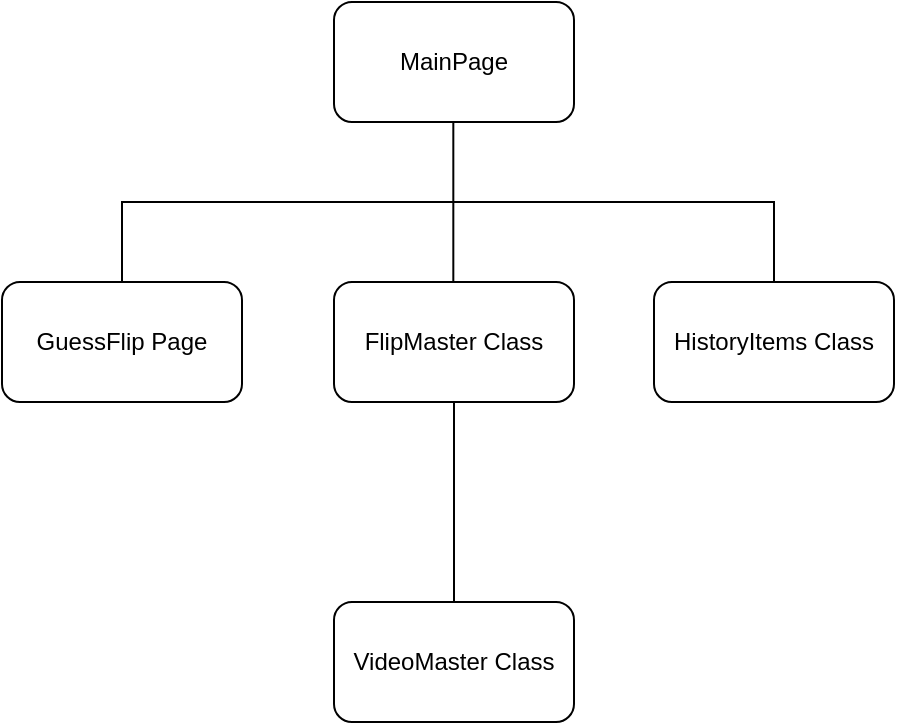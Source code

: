 <mxfile version="22.1.2" type="device">
  <diagram name="Strona-1" id="g9xronBT2tVN3KMI0B8t">
    <mxGraphModel dx="1098" dy="820" grid="1" gridSize="10" guides="1" tooltips="1" connect="1" arrows="1" fold="1" page="1" pageScale="1" pageWidth="827" pageHeight="1169" math="0" shadow="0">
      <root>
        <mxCell id="0" />
        <mxCell id="1" parent="0" />
        <mxCell id="66yH1GJSVNN7pb-lW7Zp-1" value="MainPage" style="rounded=1;whiteSpace=wrap;html=1;" vertex="1" parent="1">
          <mxGeometry x="357" y="100" width="120" height="60" as="geometry" />
        </mxCell>
        <mxCell id="66yH1GJSVNN7pb-lW7Zp-5" value="GuessFlip Page" style="rounded=1;whiteSpace=wrap;html=1;" vertex="1" parent="1">
          <mxGeometry x="191" y="240" width="120" height="60" as="geometry" />
        </mxCell>
        <mxCell id="66yH1GJSVNN7pb-lW7Zp-7" value="" style="endArrow=none;html=1;rounded=0;entryX=0.5;entryY=1;entryDx=0;entryDy=0;exitX=0.5;exitY=0;exitDx=0;exitDy=0;" edge="1" parent="1">
          <mxGeometry width="50" height="50" relative="1" as="geometry">
            <mxPoint x="416.66" y="240" as="sourcePoint" />
            <mxPoint x="416.66" y="160" as="targetPoint" />
          </mxGeometry>
        </mxCell>
        <mxCell id="66yH1GJSVNN7pb-lW7Zp-8" value="FlipMaster Class" style="rounded=1;whiteSpace=wrap;html=1;" vertex="1" parent="1">
          <mxGeometry x="357" y="240" width="120" height="60" as="geometry" />
        </mxCell>
        <mxCell id="66yH1GJSVNN7pb-lW7Zp-9" value="HistoryItems Class" style="rounded=1;whiteSpace=wrap;html=1;" vertex="1" parent="1">
          <mxGeometry x="517" y="240" width="120" height="60" as="geometry" />
        </mxCell>
        <mxCell id="66yH1GJSVNN7pb-lW7Zp-10" value="VideoMaster Class" style="rounded=1;whiteSpace=wrap;html=1;" vertex="1" parent="1">
          <mxGeometry x="357" y="400" width="120" height="60" as="geometry" />
        </mxCell>
        <mxCell id="66yH1GJSVNN7pb-lW7Zp-11" value="" style="endArrow=none;html=1;rounded=0;entryX=0.5;entryY=1;entryDx=0;entryDy=0;exitX=0.5;exitY=0;exitDx=0;exitDy=0;" edge="1" parent="1" source="66yH1GJSVNN7pb-lW7Zp-10" target="66yH1GJSVNN7pb-lW7Zp-8">
          <mxGeometry width="50" height="50" relative="1" as="geometry">
            <mxPoint x="427" y="380" as="sourcePoint" />
            <mxPoint x="427" y="320" as="targetPoint" />
          </mxGeometry>
        </mxCell>
        <mxCell id="66yH1GJSVNN7pb-lW7Zp-13" value="" style="endArrow=none;html=1;rounded=0;entryX=0.5;entryY=0;entryDx=0;entryDy=0;" edge="1" parent="1" target="66yH1GJSVNN7pb-lW7Zp-9">
          <mxGeometry width="50" height="50" relative="1" as="geometry">
            <mxPoint x="417" y="200" as="sourcePoint" />
            <mxPoint x="583" y="240" as="targetPoint" />
            <Array as="points">
              <mxPoint x="577" y="200" />
            </Array>
          </mxGeometry>
        </mxCell>
        <mxCell id="66yH1GJSVNN7pb-lW7Zp-14" value="" style="endArrow=none;html=1;rounded=0;entryX=0.5;entryY=0;entryDx=0;entryDy=0;" edge="1" parent="1" target="66yH1GJSVNN7pb-lW7Zp-5">
          <mxGeometry width="50" height="50" relative="1" as="geometry">
            <mxPoint x="417" y="200" as="sourcePoint" />
            <mxPoint x="367" y="230" as="targetPoint" />
            <Array as="points">
              <mxPoint x="251" y="200" />
            </Array>
          </mxGeometry>
        </mxCell>
      </root>
    </mxGraphModel>
  </diagram>
</mxfile>
